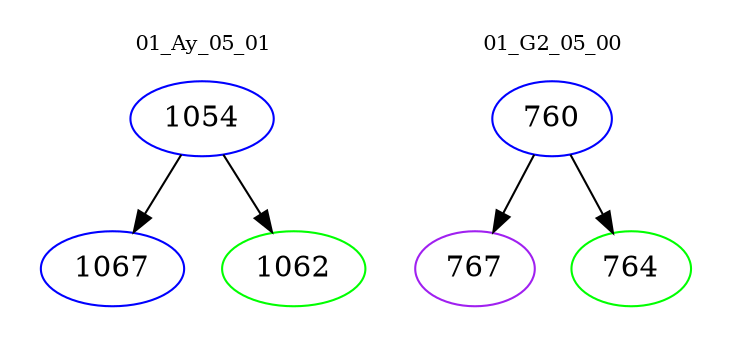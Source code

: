 digraph{
subgraph cluster_0 {
color = white
label = "01_Ay_05_01";
fontsize=10;
T0_1054 [label="1054", color="blue"]
T0_1054 -> T0_1067 [color="black"]
T0_1067 [label="1067", color="blue"]
T0_1054 -> T0_1062 [color="black"]
T0_1062 [label="1062", color="green"]
}
subgraph cluster_1 {
color = white
label = "01_G2_05_00";
fontsize=10;
T1_760 [label="760", color="blue"]
T1_760 -> T1_767 [color="black"]
T1_767 [label="767", color="purple"]
T1_760 -> T1_764 [color="black"]
T1_764 [label="764", color="green"]
}
}
